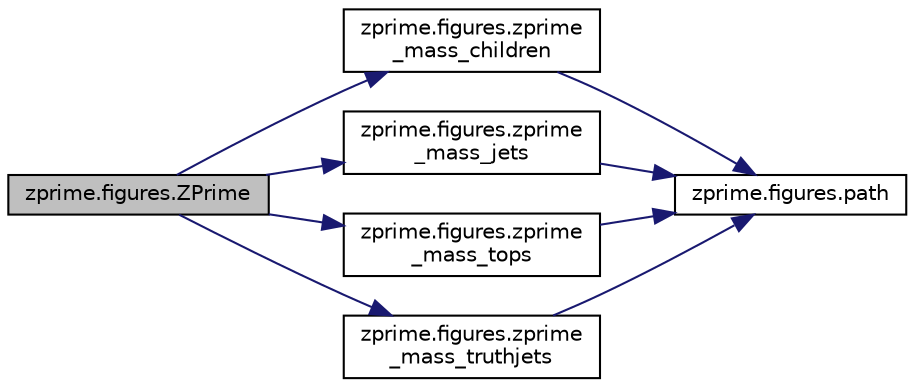 digraph "zprime.figures.ZPrime"
{
 // INTERACTIVE_SVG=YES
 // LATEX_PDF_SIZE
  edge [fontname="Helvetica",fontsize="10",labelfontname="Helvetica",labelfontsize="10"];
  node [fontname="Helvetica",fontsize="10",shape=record];
  rankdir="LR";
  Node1 [label="zprime.figures.ZPrime",height=0.2,width=0.4,color="black", fillcolor="grey75", style="filled", fontcolor="black",tooltip=" "];
  Node1 -> Node2 [color="midnightblue",fontsize="10",style="solid",fontname="Helvetica"];
  Node2 [label="zprime.figures.zprime\l_mass_children",height=0.2,width=0.4,color="black", fillcolor="white", style="filled",URL="$namespacezprime_1_1figures.html#aab4bbc6a2366a64f5447e77b0d5324d8",tooltip=" "];
  Node2 -> Node3 [color="midnightblue",fontsize="10",style="solid",fontname="Helvetica"];
  Node3 [label="zprime.figures.path",height=0.2,width=0.4,color="black", fillcolor="white", style="filled",URL="$namespacezprime_1_1figures.html#a590fd091ae3eef5ea4b5ef3d9b597fcd",tooltip=" "];
  Node1 -> Node4 [color="midnightblue",fontsize="10",style="solid",fontname="Helvetica"];
  Node4 [label="zprime.figures.zprime\l_mass_jets",height=0.2,width=0.4,color="black", fillcolor="white", style="filled",URL="$namespacezprime_1_1figures.html#a10489938372009dafcdc80ee0bc84dc6",tooltip=" "];
  Node4 -> Node3 [color="midnightblue",fontsize="10",style="solid",fontname="Helvetica"];
  Node1 -> Node5 [color="midnightblue",fontsize="10",style="solid",fontname="Helvetica"];
  Node5 [label="zprime.figures.zprime\l_mass_tops",height=0.2,width=0.4,color="black", fillcolor="white", style="filled",URL="$namespacezprime_1_1figures.html#aeba9863f597b75cc6cfc61dcd0fad85c",tooltip=" "];
  Node5 -> Node3 [color="midnightblue",fontsize="10",style="solid",fontname="Helvetica"];
  Node1 -> Node6 [color="midnightblue",fontsize="10",style="solid",fontname="Helvetica"];
  Node6 [label="zprime.figures.zprime\l_mass_truthjets",height=0.2,width=0.4,color="black", fillcolor="white", style="filled",URL="$namespacezprime_1_1figures.html#a1f0557387f4ed4f5e4115a4581a81de5",tooltip=" "];
  Node6 -> Node3 [color="midnightblue",fontsize="10",style="solid",fontname="Helvetica"];
}
